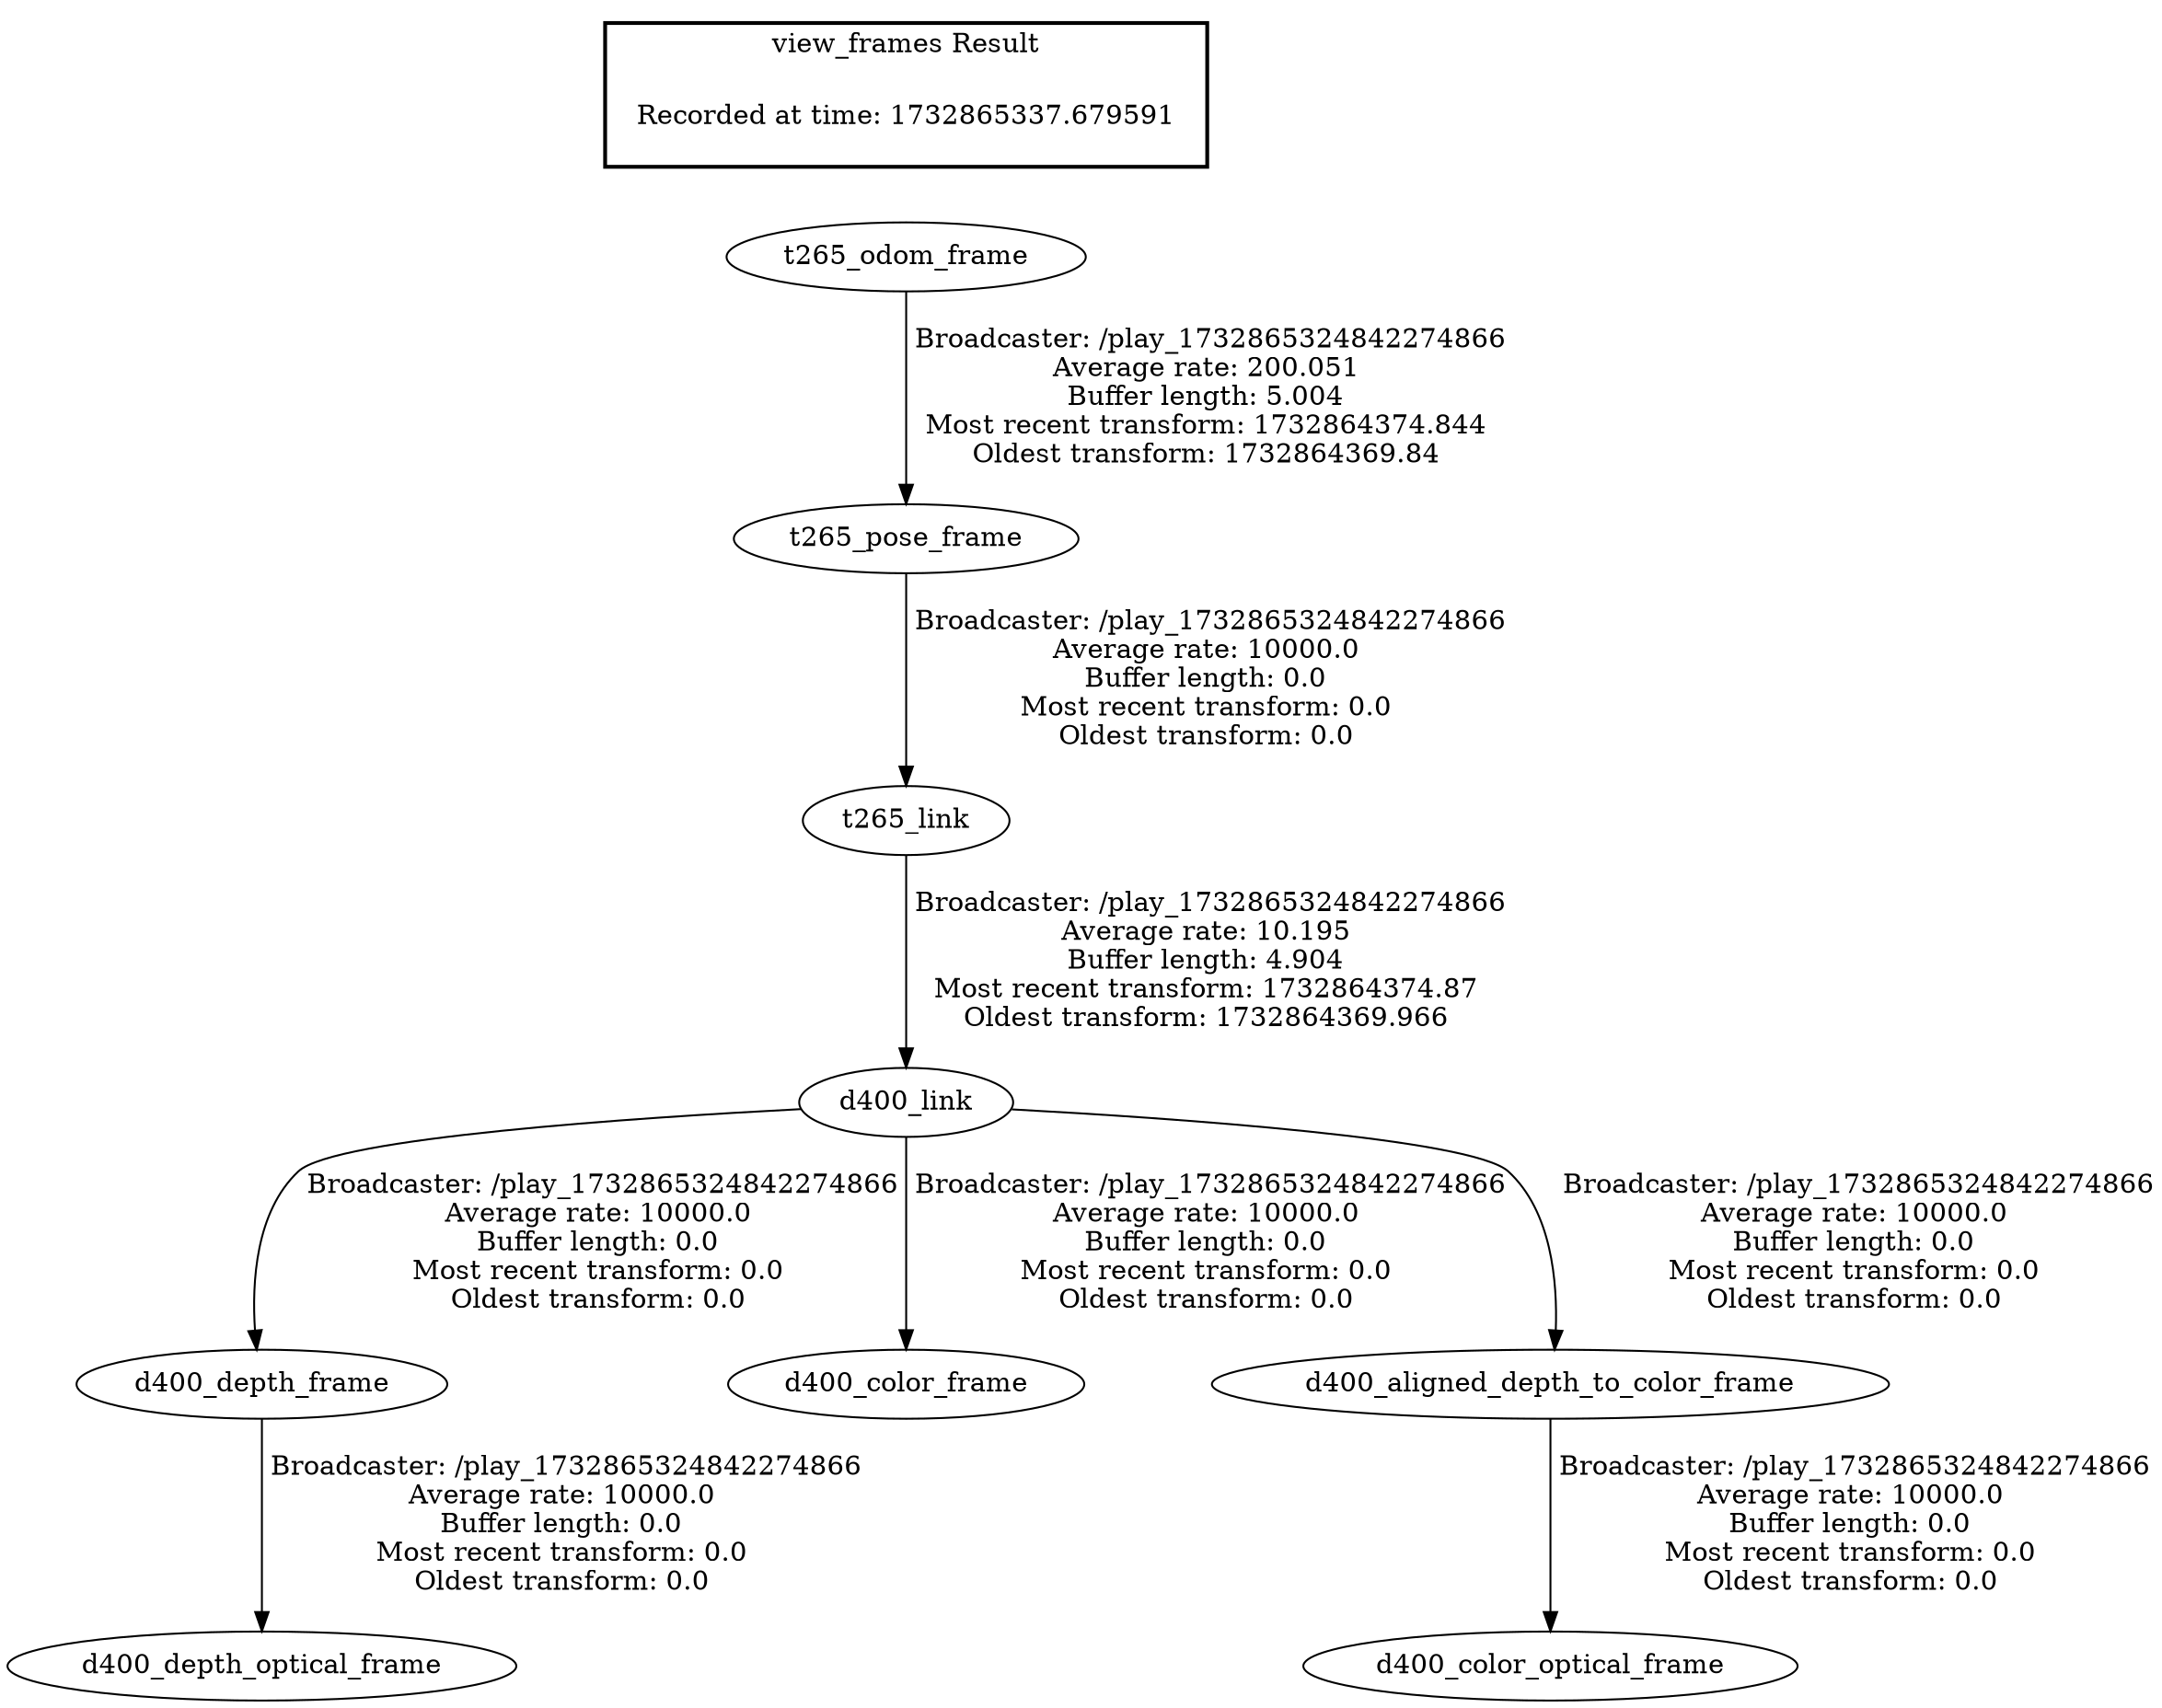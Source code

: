 digraph G {
"t265_pose_frame" -> "t265_link"[label=" Broadcaster: /play_1732865324842274866\nAverage rate: 10000.0\nBuffer length: 0.0\nMost recent transform: 0.0\nOldest transform: 0.0\n"];
"t265_odom_frame" -> "t265_pose_frame"[label=" Broadcaster: /play_1732865324842274866\nAverage rate: 200.051\nBuffer length: 5.004\nMost recent transform: 1732864374.844\nOldest transform: 1732864369.84\n"];
"d400_link" -> "d400_depth_frame"[label=" Broadcaster: /play_1732865324842274866\nAverage rate: 10000.0\nBuffer length: 0.0\nMost recent transform: 0.0\nOldest transform: 0.0\n"];
"t265_link" -> "d400_link"[label=" Broadcaster: /play_1732865324842274866\nAverage rate: 10.195\nBuffer length: 4.904\nMost recent transform: 1732864374.87\nOldest transform: 1732864369.966\n"];
"d400_depth_frame" -> "d400_depth_optical_frame"[label=" Broadcaster: /play_1732865324842274866\nAverage rate: 10000.0\nBuffer length: 0.0\nMost recent transform: 0.0\nOldest transform: 0.0\n"];
"d400_link" -> "d400_color_frame"[label=" Broadcaster: /play_1732865324842274866\nAverage rate: 10000.0\nBuffer length: 0.0\nMost recent transform: 0.0\nOldest transform: 0.0\n"];
"d400_aligned_depth_to_color_frame" -> "d400_color_optical_frame"[label=" Broadcaster: /play_1732865324842274866\nAverage rate: 10000.0\nBuffer length: 0.0\nMost recent transform: 0.0\nOldest transform: 0.0\n"];
"d400_link" -> "d400_aligned_depth_to_color_frame"[label=" Broadcaster: /play_1732865324842274866\nAverage rate: 10000.0\nBuffer length: 0.0\nMost recent transform: 0.0\nOldest transform: 0.0\n"];
edge [style=invis];
 subgraph cluster_legend { style=bold; color=black; label ="view_frames Result";
"Recorded at time: 1732865337.679591"[ shape=plaintext ] ;
}->"t265_odom_frame";
}